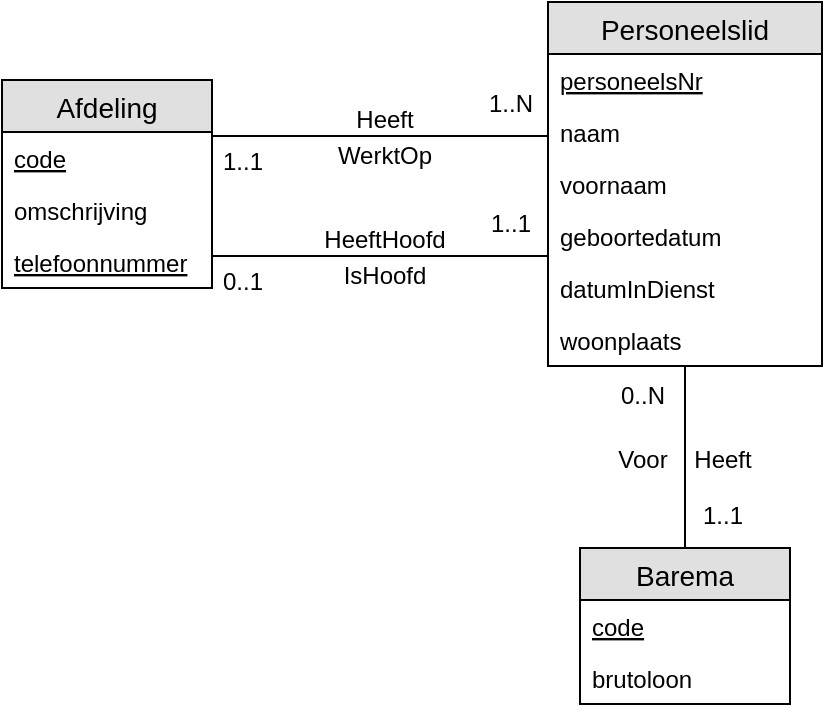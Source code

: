 <mxfile version="12.1.0" type="device" pages="1"><diagram id="qy5-HXtUIFuq6KEqq2z5" name="Page-1"><mxGraphModel dx="975" dy="716" grid="1" gridSize="10" guides="1" tooltips="1" connect="1" arrows="1" fold="1" page="1" pageScale="1" pageWidth="850" pageHeight="1100" math="0" shadow="0"><root><mxCell id="0"/><mxCell id="1" parent="0"/><mxCell id="PRE9iBtKctnlYsDOnqa2-12" value="" style="edgeStyle=orthogonalEdgeStyle;fontSize=12;html=1;endArrow=none;jumpSize=6;strokeWidth=1;endFill=0;rounded=0;jumpStyle=none;" parent="1" source="PRE9iBtKctnlYsDOnqa2-46" target="PRE9iBtKctnlYsDOnqa2-42" edge="1"><mxGeometry width="100" height="100" relative="1" as="geometry"><mxPoint x="305" y="202.857" as="sourcePoint"/><mxPoint x="505" y="198.286" as="targetPoint"/><Array as="points"><mxPoint x="430" y="250"/><mxPoint x="430" y="250"/></Array></mxGeometry></mxCell><mxCell id="PRE9iBtKctnlYsDOnqa2-13" value="Heeft" style="text;html=1;resizable=0;points=[];align=center;verticalAlign=bottom;labelBackgroundColor=#ffffff;" parent="PRE9iBtKctnlYsDOnqa2-12" vertex="1" connectable="0"><mxGeometry x="-0.025" y="-2" relative="1" as="geometry"><mxPoint x="3.5" y="-2" as="offset"/></mxGeometry></mxCell><mxCell id="PRE9iBtKctnlYsDOnqa2-50" value="1..1" style="text;html=1;resizable=0;points=[];align=center;verticalAlign=middle;labelBackgroundColor=#ffffff;" parent="PRE9iBtKctnlYsDOnqa2-12" vertex="1" connectable="0"><mxGeometry x="-0.884" y="-1" relative="1" as="geometry"><mxPoint x="5.5" y="12" as="offset"/></mxGeometry></mxCell><mxCell id="PRE9iBtKctnlYsDOnqa2-51" value="1..N" style="text;html=1;resizable=0;points=[];align=center;verticalAlign=middle;labelBackgroundColor=#ffffff;" parent="PRE9iBtKctnlYsDOnqa2-12" vertex="1" connectable="0"><mxGeometry x="0.83" y="1" relative="1" as="geometry"><mxPoint x="-5" y="-15" as="offset"/></mxGeometry></mxCell><mxCell id="PRE9iBtKctnlYsDOnqa2-311" value="WerktOp" style="text;html=1;resizable=0;points=[];align=center;verticalAlign=bottom;labelBackgroundColor=#ffffff;" parent="PRE9iBtKctnlYsDOnqa2-12" vertex="1" connectable="0"><mxGeometry x="-0.025" y="-2" relative="1" as="geometry"><mxPoint x="3.5" y="16" as="offset"/></mxGeometry></mxCell><mxCell id="PRE9iBtKctnlYsDOnqa2-42" value="Personeelslid" style="swimlane;fontStyle=0;childLayout=stackLayout;horizontal=1;startSize=26;fillColor=#e0e0e0;horizontalStack=0;resizeParent=1;resizeParentMax=0;resizeLast=0;collapsible=1;marginBottom=0;swimlaneFillColor=#ffffff;align=center;fontSize=14;html=0;" parent="1" vertex="1"><mxGeometry x="503" y="183" width="137" height="182" as="geometry"><mxRectangle x="390" y="147" width="70" height="26" as="alternateBounds"/></mxGeometry></mxCell><mxCell id="PRE9iBtKctnlYsDOnqa2-49" value="personeelsNr" style="text;strokeColor=none;fillColor=none;spacingLeft=4;spacingRight=4;overflow=hidden;rotatable=0;points=[[0,0.5],[1,0.5]];portConstraint=eastwest;fontSize=12;fontStyle=4;rounded=0;verticalAlign=top;" parent="PRE9iBtKctnlYsDOnqa2-42" vertex="1"><mxGeometry y="26" width="137" height="26" as="geometry"/></mxCell><mxCell id="PRE9iBtKctnlYsDOnqa2-44" value="naam" style="text;strokeColor=none;fillColor=none;spacingLeft=4;spacingRight=4;overflow=hidden;rotatable=0;points=[[0,0.5],[1,0.5]];portConstraint=eastwest;fontSize=12;" parent="PRE9iBtKctnlYsDOnqa2-42" vertex="1"><mxGeometry y="52" width="137" height="26" as="geometry"/></mxCell><mxCell id="PRE9iBtKctnlYsDOnqa2-315" value="voornaam" style="text;strokeColor=none;fillColor=none;spacingLeft=4;spacingRight=4;overflow=hidden;rotatable=0;points=[[0,0.5],[1,0.5]];portConstraint=eastwest;fontSize=12;" parent="PRE9iBtKctnlYsDOnqa2-42" vertex="1"><mxGeometry y="78" width="137" height="26" as="geometry"/></mxCell><mxCell id="PRE9iBtKctnlYsDOnqa2-312" value="geboortedatum" style="text;strokeColor=none;fillColor=none;spacingLeft=4;spacingRight=4;overflow=hidden;rotatable=0;points=[[0,0.5],[1,0.5]];portConstraint=eastwest;fontSize=12;" parent="PRE9iBtKctnlYsDOnqa2-42" vertex="1"><mxGeometry y="104" width="137" height="26" as="geometry"/></mxCell><mxCell id="PRE9iBtKctnlYsDOnqa2-313" value="datumInDienst" style="text;strokeColor=none;fillColor=none;spacingLeft=4;spacingRight=4;overflow=hidden;rotatable=0;points=[[0,0.5],[1,0.5]];portConstraint=eastwest;fontSize=12;" parent="PRE9iBtKctnlYsDOnqa2-42" vertex="1"><mxGeometry y="130" width="137" height="26" as="geometry"/></mxCell><mxCell id="PRE9iBtKctnlYsDOnqa2-314" value="woonplaats" style="text;strokeColor=none;fillColor=none;spacingLeft=4;spacingRight=4;overflow=hidden;rotatable=0;points=[[0,0.5],[1,0.5]];portConstraint=eastwest;fontSize=12;" parent="PRE9iBtKctnlYsDOnqa2-42" vertex="1"><mxGeometry y="156" width="137" height="26" as="geometry"/></mxCell><mxCell id="PRE9iBtKctnlYsDOnqa2-46" value="Afdeling" style="swimlane;fontStyle=0;childLayout=stackLayout;horizontal=1;startSize=26;fillColor=#e0e0e0;horizontalStack=0;resizeParent=1;resizeParentMax=0;resizeLast=0;collapsible=1;marginBottom=0;swimlaneFillColor=#ffffff;align=center;fontSize=14;html=0;" parent="1" vertex="1"><mxGeometry x="230" y="222" width="105" height="104" as="geometry"><mxRectangle x="60" y="147" width="70" height="26" as="alternateBounds"/></mxGeometry></mxCell><mxCell id="PRE9iBtKctnlYsDOnqa2-48" value="code" style="text;strokeColor=none;fillColor=none;spacingLeft=4;spacingRight=4;overflow=hidden;rotatable=0;points=[[0,0.5],[1,0.5]];portConstraint=eastwest;fontSize=12;fontStyle=4" parent="PRE9iBtKctnlYsDOnqa2-46" vertex="1"><mxGeometry y="26" width="105" height="26" as="geometry"/></mxCell><mxCell id="PRE9iBtKctnlYsDOnqa2-112" value="omschrijving" style="text;strokeColor=none;fillColor=none;spacingLeft=4;spacingRight=4;overflow=hidden;rotatable=0;points=[[0,0.5],[1,0.5]];portConstraint=eastwest;fontSize=12;" parent="PRE9iBtKctnlYsDOnqa2-46" vertex="1"><mxGeometry y="52" width="105" height="26" as="geometry"/></mxCell><mxCell id="PRE9iBtKctnlYsDOnqa2-325" value="telefoonnummer" style="text;strokeColor=none;fillColor=none;spacingLeft=4;spacingRight=4;overflow=hidden;rotatable=0;points=[[0,0.5],[1,0.5]];portConstraint=eastwest;fontSize=12;fontStyle=4" parent="PRE9iBtKctnlYsDOnqa2-46" vertex="1"><mxGeometry y="78" width="105" height="26" as="geometry"/></mxCell><mxCell id="PRE9iBtKctnlYsDOnqa2-317" value="Barema" style="swimlane;fontStyle=0;childLayout=stackLayout;horizontal=1;startSize=26;fillColor=#e0e0e0;horizontalStack=0;resizeParent=1;resizeParentMax=0;resizeLast=0;collapsible=1;marginBottom=0;swimlaneFillColor=#ffffff;align=center;fontSize=14;html=0;" parent="1" vertex="1"><mxGeometry x="519" y="456" width="105" height="78" as="geometry"><mxRectangle x="60" y="147" width="70" height="26" as="alternateBounds"/></mxGeometry></mxCell><mxCell id="PRE9iBtKctnlYsDOnqa2-318" value="code" style="text;strokeColor=none;fillColor=none;spacingLeft=4;spacingRight=4;overflow=hidden;rotatable=0;points=[[0,0.5],[1,0.5]];portConstraint=eastwest;fontSize=12;fontStyle=4" parent="PRE9iBtKctnlYsDOnqa2-317" vertex="1"><mxGeometry y="26" width="105" height="26" as="geometry"/></mxCell><mxCell id="PRE9iBtKctnlYsDOnqa2-319" value="brutoloon" style="text;strokeColor=none;fillColor=none;spacingLeft=4;spacingRight=4;overflow=hidden;rotatable=0;points=[[0,0.5],[1,0.5]];portConstraint=eastwest;fontSize=12;" parent="PRE9iBtKctnlYsDOnqa2-317" vertex="1"><mxGeometry y="52" width="105" height="26" as="geometry"/></mxCell><mxCell id="PRE9iBtKctnlYsDOnqa2-320" value="" style="edgeStyle=orthogonalEdgeStyle;fontSize=12;html=1;endArrow=none;jumpSize=6;strokeWidth=1;endFill=0;rounded=0;jumpStyle=none;" parent="1" source="PRE9iBtKctnlYsDOnqa2-317" target="PRE9iBtKctnlYsDOnqa2-42" edge="1"><mxGeometry width="100" height="100" relative="1" as="geometry"><mxPoint x="330" y="390" as="sourcePoint"/><mxPoint x="498" y="390" as="targetPoint"/></mxGeometry></mxCell><mxCell id="PRE9iBtKctnlYsDOnqa2-321" value="Voor" style="text;html=1;resizable=0;points=[];align=center;verticalAlign=bottom;labelBackgroundColor=#ffffff;" parent="PRE9iBtKctnlYsDOnqa2-320" vertex="1" connectable="0"><mxGeometry x="-0.025" y="-2" relative="1" as="geometry"><mxPoint x="-23.5" y="8.5" as="offset"/></mxGeometry></mxCell><mxCell id="PRE9iBtKctnlYsDOnqa2-322" value="1..1" style="text;html=1;resizable=0;points=[];align=center;verticalAlign=middle;labelBackgroundColor=#ffffff;" parent="PRE9iBtKctnlYsDOnqa2-320" vertex="1" connectable="0"><mxGeometry x="-0.884" y="-1" relative="1" as="geometry"><mxPoint x="17.5" y="-11" as="offset"/></mxGeometry></mxCell><mxCell id="PRE9iBtKctnlYsDOnqa2-323" value="0..N" style="text;html=1;resizable=0;points=[];align=center;verticalAlign=middle;labelBackgroundColor=#ffffff;" parent="PRE9iBtKctnlYsDOnqa2-320" vertex="1" connectable="0"><mxGeometry x="0.83" y="1" relative="1" as="geometry"><mxPoint x="-20.5" y="7.5" as="offset"/></mxGeometry></mxCell><mxCell id="PRE9iBtKctnlYsDOnqa2-324" value="Heeft" style="text;html=1;resizable=0;points=[];align=center;verticalAlign=bottom;labelBackgroundColor=#ffffff;" parent="PRE9iBtKctnlYsDOnqa2-320" vertex="1" connectable="0"><mxGeometry x="-0.025" y="-2" relative="1" as="geometry"><mxPoint x="16.5" y="8.5" as="offset"/></mxGeometry></mxCell><mxCell id="PRE9iBtKctnlYsDOnqa2-326" value="" style="edgeStyle=orthogonalEdgeStyle;fontSize=12;html=1;endArrow=none;jumpSize=6;strokeWidth=1;endFill=0;rounded=0;jumpStyle=none;" parent="1" source="PRE9iBtKctnlYsDOnqa2-46" target="PRE9iBtKctnlYsDOnqa2-42" edge="1"><mxGeometry width="100" height="100" relative="1" as="geometry"><mxPoint x="320" y="364.643" as="sourcePoint"/><mxPoint x="488" y="364.643" as="targetPoint"/><Array as="points"><mxPoint x="450" y="310"/><mxPoint x="450" y="310"/></Array></mxGeometry></mxCell><mxCell id="PRE9iBtKctnlYsDOnqa2-327" value="HeeftHoofd" style="text;html=1;resizable=0;points=[];align=center;verticalAlign=bottom;labelBackgroundColor=#ffffff;" parent="PRE9iBtKctnlYsDOnqa2-326" vertex="1" connectable="0"><mxGeometry x="-0.025" y="-2" relative="1" as="geometry"><mxPoint x="3.5" y="-2" as="offset"/></mxGeometry></mxCell><mxCell id="PRE9iBtKctnlYsDOnqa2-328" value="0..1" style="text;html=1;resizable=0;points=[];align=center;verticalAlign=middle;labelBackgroundColor=#ffffff;" parent="PRE9iBtKctnlYsDOnqa2-326" vertex="1" connectable="0"><mxGeometry x="-0.884" y="-1" relative="1" as="geometry"><mxPoint x="5.5" y="12" as="offset"/></mxGeometry></mxCell><mxCell id="PRE9iBtKctnlYsDOnqa2-329" value="1..1" style="text;html=1;resizable=0;points=[];align=center;verticalAlign=middle;labelBackgroundColor=#ffffff;" parent="PRE9iBtKctnlYsDOnqa2-326" vertex="1" connectable="0"><mxGeometry x="0.83" y="1" relative="1" as="geometry"><mxPoint x="-5" y="-15" as="offset"/></mxGeometry></mxCell><mxCell id="PRE9iBtKctnlYsDOnqa2-330" value="IsHoofd" style="text;html=1;resizable=0;points=[];align=center;verticalAlign=bottom;labelBackgroundColor=#ffffff;" parent="PRE9iBtKctnlYsDOnqa2-326" vertex="1" connectable="0"><mxGeometry x="-0.025" y="-2" relative="1" as="geometry"><mxPoint x="3.5" y="16" as="offset"/></mxGeometry></mxCell></root></mxGraphModel></diagram></mxfile>